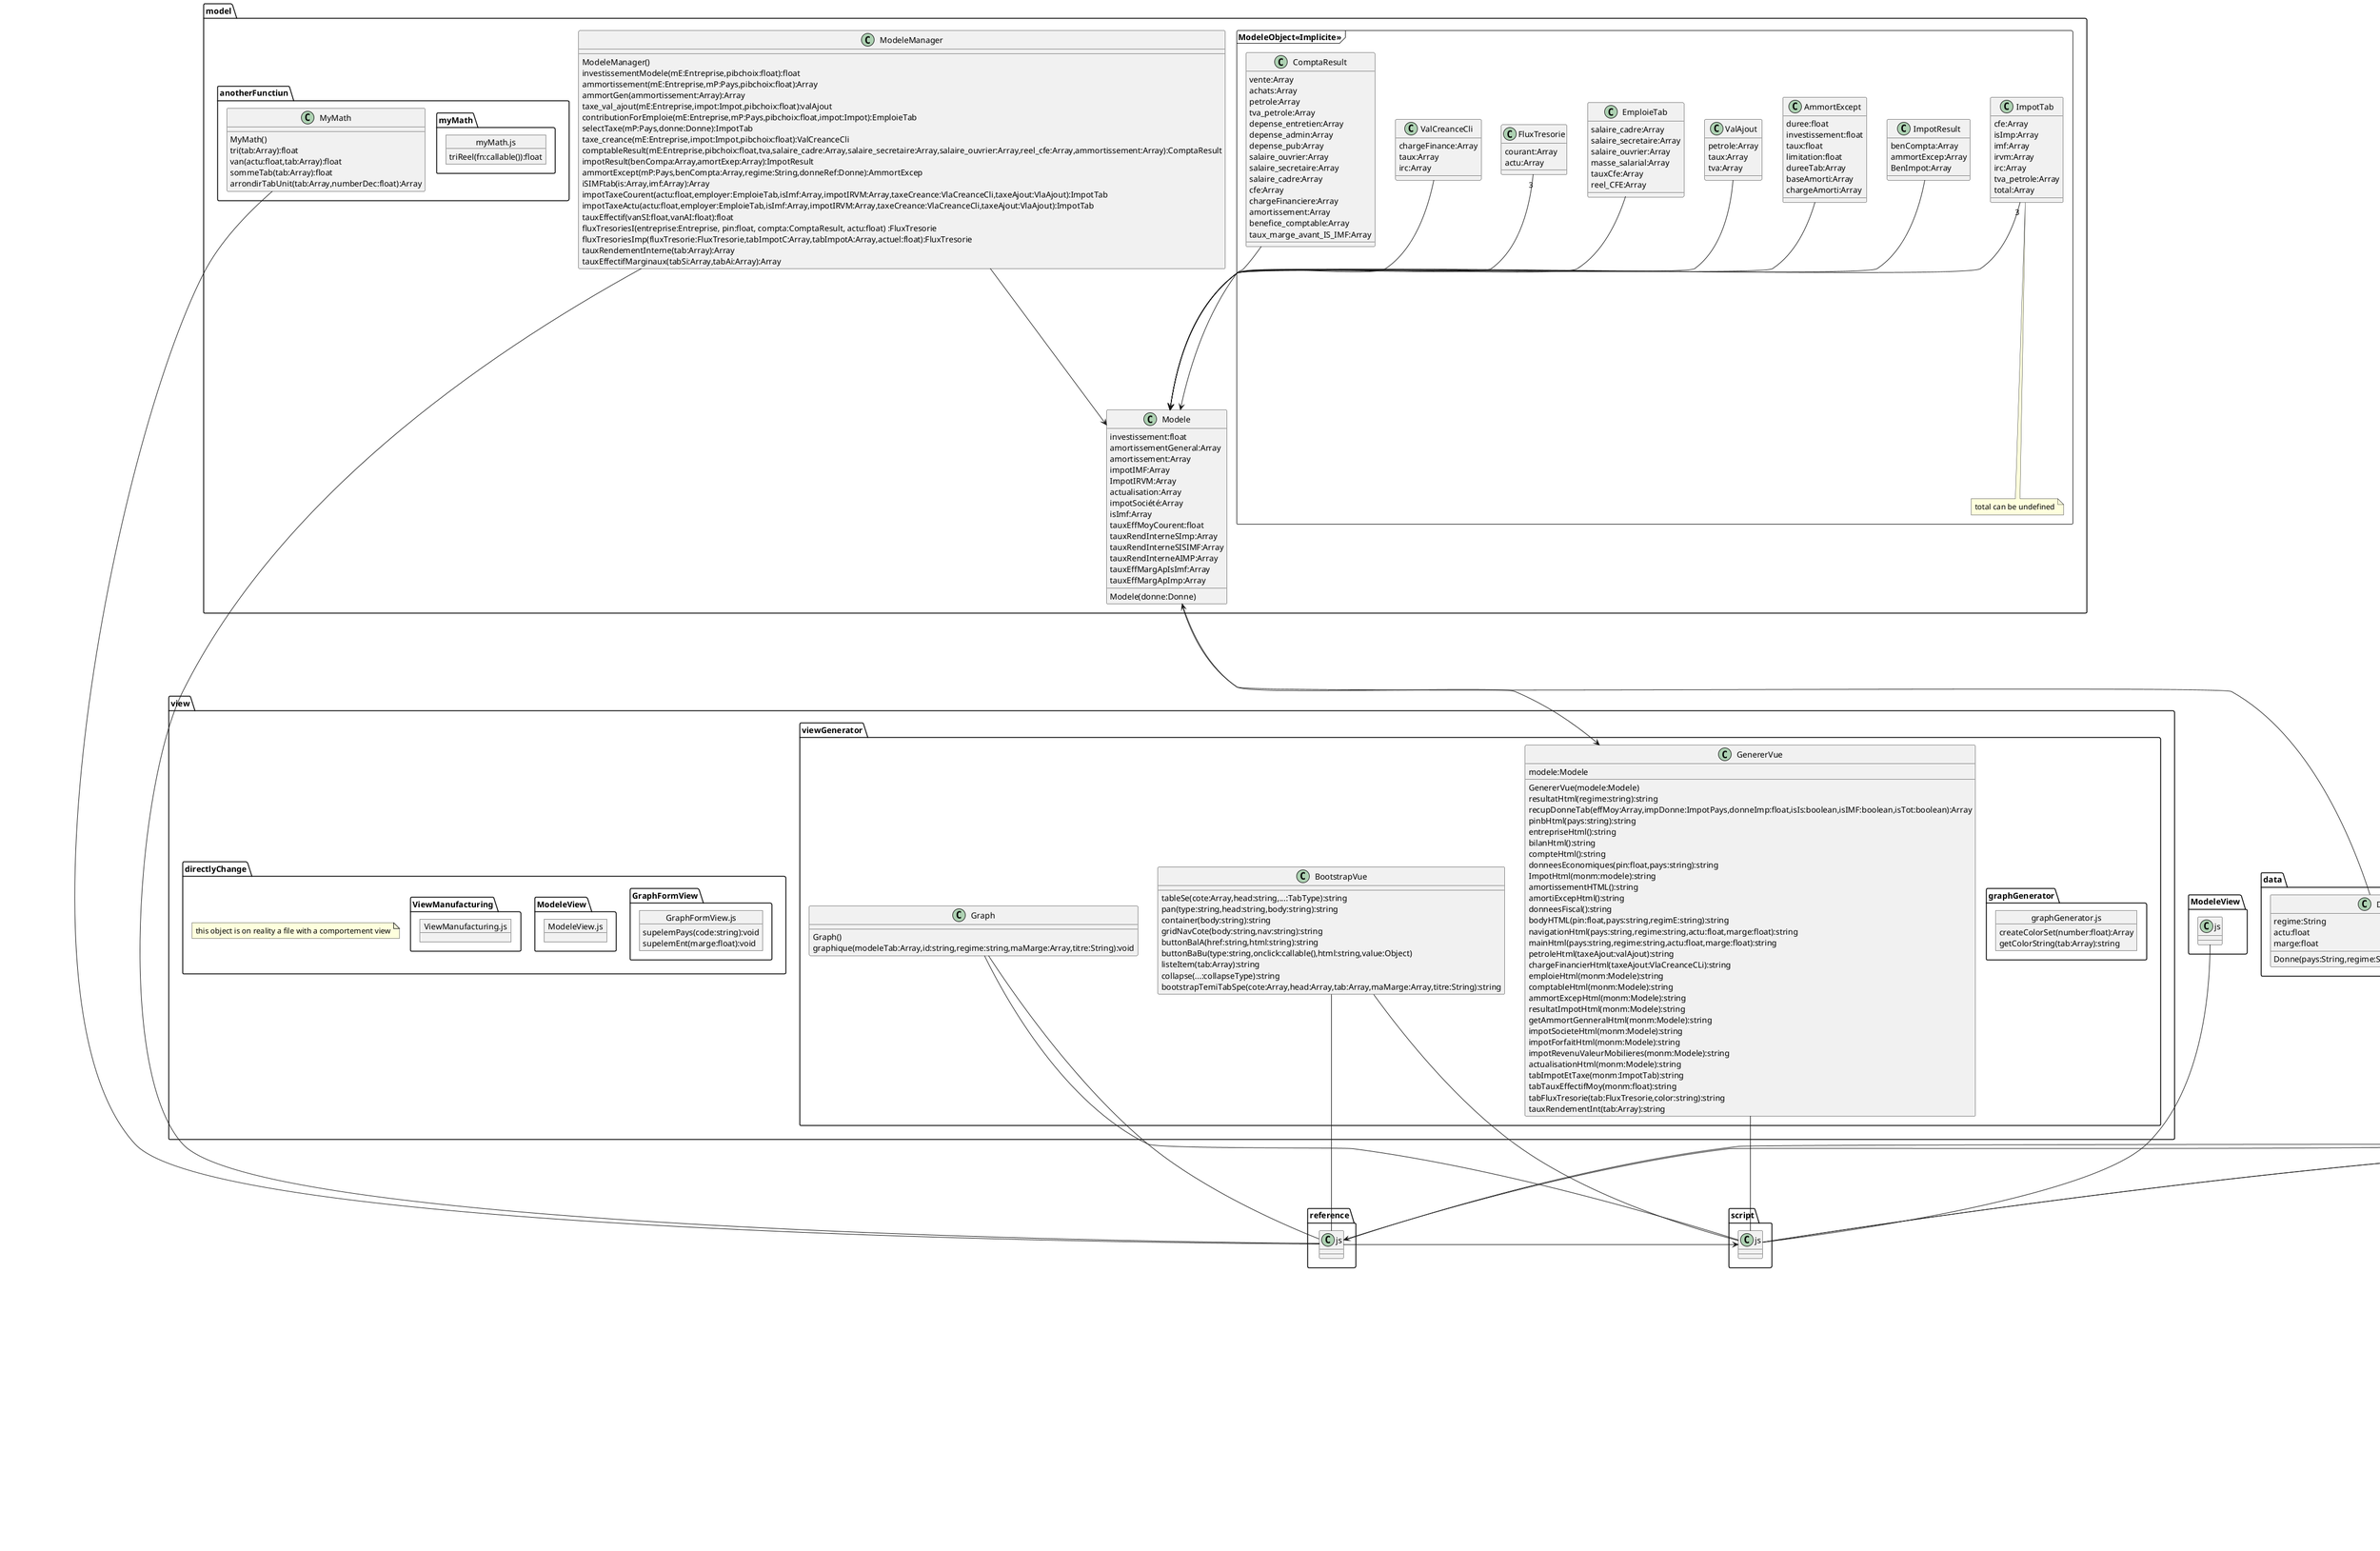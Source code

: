 @startuml

 package "start" <<folder>>{
      class Ref{
         Ref()
         donnerNomPays(code:string):string
         donnerCodePays(nom:string):string
      }
      Object reference.js
      Object script.js{
        showModal():void
        debutCompta(actu:float,regime:string):void
        validateForm():void
        getXMLHttpRequest():XMLHttpRequest
        verifPourcent(nombre:float):float
        mesPays():Array
      }
  }
package "view" <<folder>>{
       package "viewGenerator" <<folder>>{
       class GenererVue{
                   GenererVue(modele:Modele)
                   modele:Modele
                   resultatHtml(regime:string):string
                   recupDonneTab(effMoy:Array,impDonne:ImpotPays,donneImp:float,isIs:boolean,isIMF:boolean,isTot:boolean):Array
                   pinbHtml(pays:string):string
                   entrepriseHtml():string
                   bilanHtml():string
                   compteHtml():string
                   donneesEconomiques(pin:float,pays:string):string
                   ImpotHtml(monm:modele):string
                   amortissementHTML():string
                   amortiExcepHtml():string
                   donneesFiscal():string
                   bodyHTML(pin:float,pays:string,regimE:string):string
                   navigationHtml(pays:string,regime:string,actu:float,marge:float):string
                   mainHtml(pays:string,regime:string,actu:float,marge:float):string
                   petroleHtml(taxeAjout:valAjout):string
                   chargeFinancierHtml(taxeAjout:VlaCreanceCLi):string
                   emploieHtml(monm:Modele):string
                   comptableHtml(monm:Modele):string
                   ammortExcepHtml(monm:Modele):string
                   resultatImpotHtml(monm:Modele):string
                   getAmmortGenneralHtml(monm:Modele):string
                   impotSocieteHtml(monm:Modele):string
                   impotForfaitHtml(monm:Modele):string
                   impotRevenuValeurMobilieres(monm:Modele):string
                   actualisationHtml(monm:Modele):string
                   tabImpotEtTaxe(monm:ImpotTab):string
                   tabTauxEffectifMoy(monm:float):string
                   tabFluxTresorie(tab:FluxTresorie,color:string):string
                   tauxRendementInt(tab:Array):string
      }
       class BootstrapVue{
                   tableSe(cote:Array,head:string,...:TabType):string
                   pan(type:string,head:string,body:string):string
                   container(body:string):string
                   gridNavCote(body:string,nav:string):string
                   buttonBalA(href:string,html:string):string
                   buttonBaBu(type:string,onclick:callable(),html:string,value:Object)
                   listeItem(tab:Array):string
                   collapse(...:collapseType):string
                   bootstrapTemiTabSpe(cote:Array,head:Array,tab:Array,maMarge:Array,titre:String):string
       }

       class Graph{
            Graph()
            graphique(modeleTab:Array,id:string,regime:string,maMarge:Array,titre:String):void
        }
       Object graphGenerator.js{
            createColorSet(number:float):Array
            getColorString(tab:Array):string
       }
       }
       package  "directlyChange" <<folder>>{
       Object GraphFormView.js{
            supelemPays(code:string):void
            supelemEnt(marge:float):void
       }
       Object ModeleView.js
       Object ViewManufacturing.js
       note as N1
            this object is on reality a file with a comportement view
           end note
       }

   }
package "data" <<folder>>{
    class Donne{
        regime:String
        actu:float
        marge:float
        Donne(pays:String,regime:String,actu:float,marge:float)
    }
}
 package "manufacturing" <<folder>>{
     package "Fabrique" <<frame>>{
         class Fabrique{
             pibFind()
             Fabrique()
         }
         class Pays{
            code:String
            nom:String
            pib:float
            Pays(string code,string nom,Impot impot,Amortissement ammort,Investir investissement)
         }
         class Impot{
             cfe:float
             isImp:float
             imf:float
             irvm:float
             irc:float
             tva_petrole:float
             Impot(float cfe,float is,float imf,float irvm,float tva_petrole)
         }
         class Ammortissement{
             construction:float
             equipement:float
             coefDegressif:float
             camion:float
             bureau:float
             Ammortissement(construction:float, equipement:float ,coedDegressif:float,camion:float,info:float,bureau:float)
         }
         class Entreprise{
             nom:string
             terrain:float
             construction:float
             equipement:float
             camion:float
             info:float
             bureau:float
             stocks:float
             creanceCli:float
             dispoBanque:float
             capitalSocial:float
             detteLongterme:float
             detteCourtTerme:float
             detteFournisseur:float
             achat:float
             petrole:float
             depenseAdministrative:float
             depensePub:float
             depenseEntretien:float
             depenseFinanciere:float
             vente:float
             cadre:float
             secretaire:float
             ouvrier:float
             indice_cadre:float
             indice_secretaire
             indice_ouvrier:float
             dividende:float
             actuali:float
             Entreprise(actu:float,marge:float)
         }
         class Investir{

             Investir(cfe:ImpotPays,isammort:IsImpotPays,imf:ImpotPays,irvm:ImpotPays,irc:ImpotPays,tvaPetrole:ImpotPays)
         }
         class ImpotPays{
             duree:float
             taux:float
             reducexo:float
             ImpotPays(duree:float,taux:float,reducexo:float)
         }
         class IsImpotPays{
             ammortTauxEx:float
             ammortLimit:float
             IsImpotPays(duree:float,taux:float,reducexo:float,ammortTauxEx:float,ammortLimit:float)
         }
         class AmortirModele{
             AmortirModele(prix:float,durLin:float,coef:float,nom:String)
             dureeRestante:float
             baseAmortissable:float
             tauxLineaire:float
             tauxDegressif:float
             chargeAmorti:float
             nom:String
             getHtml():String
         }
     }
 }



 package "model" <<folder>>{
     package "anotherFunctiun" <<folder>>{
         class MyMath{
            MyMath()
            tri(tab:Array):float
            van(actu:float,tab:Array):float
            sommeTab(tab:Array):float
            arrondirTabUnit(tab:Array,numberDec:float):Array
         }
         Object myMath.js{
            triReel(fn:callable()):float
         }
     }

     package "ModeleObject<<Implicite>>" <<frame>>{
        class ValAjout{
            petrole:Array
            taux:Array
            tva:Array
        }
        class ImpotResult{
            benCompta:Array
            ammortExcep:Array
            BenImpot:Array
         }
        class ValCreanceCli{
            chargeFinance:Array
            taux:Array
            irc:Array
        }
        class ComptaResult{
            vente:Array
            achats:Array
            petrole:Array
            tva_petrole:Array
            depense_entretien:Array
            depense_admin:Array
            depense_pub:Array
            salaire_ouvrier:Array
            salaire_secretaire:Array
            salaire_cadre:Array
            cfe:Array
            chargeFinanciere:Array
            amortissement:Array
            benefice_comptable:Array
            taux_marge_avant_IS_IMF:Array

        }
        class EmploieTab{
            salaire_cadre:Array
            salaire_secretaire:Array
            salaire_ouvrier:Array
            masse_salarial:Array
            tauxCfe:Array
            reel_CFE:Array
        }
        class ImpotTab{
            cfe:Array
            isImp:Array
            imf:Array
            irvm:Array
            irc:Array
            tva_petrole:Array
            total:Array
        }
        note bottom: total can be undefined
        class AmmortExcept{
            duree:float
            investissement:float
            taux:float
            limitation:float
            dureeTab:Array
            baseAmorti:Array
            chargeAmorti:Array
        }
        class FluxTresorie{
            courant:Array
            actu:Array
        }
     }

         class Modele{
                Modele(donne:Donne)
                investissement:float
                amortissementGeneral:Array
                amortissement:Array
                impotIMF:Array
                ImpotIRVM:Array
                actualisation:Array
                impotSociété:Array
                isImf:Array
                tauxEffMoyCourent:float
                tauxRendInterneSImp:Array
                tauxRendInterneSISIMF:Array
                tauxRendInterneAIMP:Array
                tauxEffMargApIsImf:Array
                tauxEffMargApImp:Array

             }
     class ModeleManager{
             ModeleManager()
             investissementModele(mE:Entreprise,pibchoix:float):float
             ammortissement(mE:Entreprise,mP:Pays,pibchoix:float):Array
             ammortGen(ammortissement:Array):Array
             taxe_val_ajout(mE:Entreprise,impot:Impot,pibchoix:float):valAjout
             contributionForEmploie(mE:Entreprise,mP:Pays,pibchoix:float,impot:Impot):EmploieTab
             selectTaxe(mP:Pays,donne:Donne):ImpotTab
             taxe_creance(mE:Entreprise,impot:Impot,pibchoix:float):ValCreanceCli
             comptableResult(mE:Entreprise,pibchoix:float,tva,salaire_cadre:Array,salaire_secretaire:Array,salaire_ouvrier:Array,reel_cfe:Array,ammortissement:Array):ComptaResult
             impotResult(benCompa:Array,amortExep:Array):ImpotResult
             ammortExcept(mP:Pays,benCompta:Array,regime:String,donneRef:Donne):AmmortExcep
             iSIMFtab(is:Array,imf:Array):Array
             impotTaxeCourent(actu:float,employer:EmploieTab,isImf:Array,impotIRVM:Array,taxeCreance:VlaCreanceCli,taxeAjout:VlaAjout):ImpotTab
             impotTaxeActu(actu:float,employer:EmploieTab,isImf:Array,impotIRVM:Array,taxeCreance:VlaCreanceCli,taxeAjout:VlaAjout):ImpotTab
             tauxEffectif(vanSI:float,vanAI:float):float
             fluxTresoriesI(entreprise:Entreprise, pin:float, compta:ComptaResult, actu:float) :FluxTresorie
             fluxTresoriesImp(fluxTresorie:FluxTresorie,tabImpotC:Array,tabImpotA:Array,actuel:float):FluxTresorie
             tauxRendementInterne(tab:Array):Array
             tauxEffectifMarginaux(tabSi:Array,tabAi:Array):Array
             }
 }
  ValAjout-->Modele
  EmploieTab->Modele
  FluxTresorie "3"->Modele
  ImpotTab"3"->Modele
  ValCreanceCli->Modele
  ComptaResult->Modele
  ImpotResult->Modele
  AmmortExcept->Modele
  ModeleManager-down->Modele
  script.js-up-ModeleView.js
  script.js-GraphFormView.js
  script.js-ViewManufacturing.js
  Entreprise-left->Donne
  Donne-up->Modele
  Fabrique-down-reference.js
  Ref->reference.js
  Graph-down-reference.js
  MyMath-up-reference.js
  ModeleManager-up-reference.js
  Modele-down->GenererVue
  BootstrapVue-down-reference.js
  Impot-left->Pays
  reference.js->script.js
  Ammortissement -down->Pays
  Investir -up->Pays
  ImpotPays "5"-up->Investir
  IsImpotPays -up->Investir
  IsImpotPays -up--|>ImpotPays
  Pays-left->Fabrique
  Impot-left->Fabrique
  script.js-GenererVue
  Entreprise-right->Fabrique
  AmortirModele-down->Fabrique
  Investir-up->Fabrique
  ImpotPays-up->Fabrique
  IsImpotPays-up->Fabrique
  Ammortissement->Fabrique
  Pays->Donne
  script.js-up-Graph
  script.js-up-BootstrapVue
@enduml
